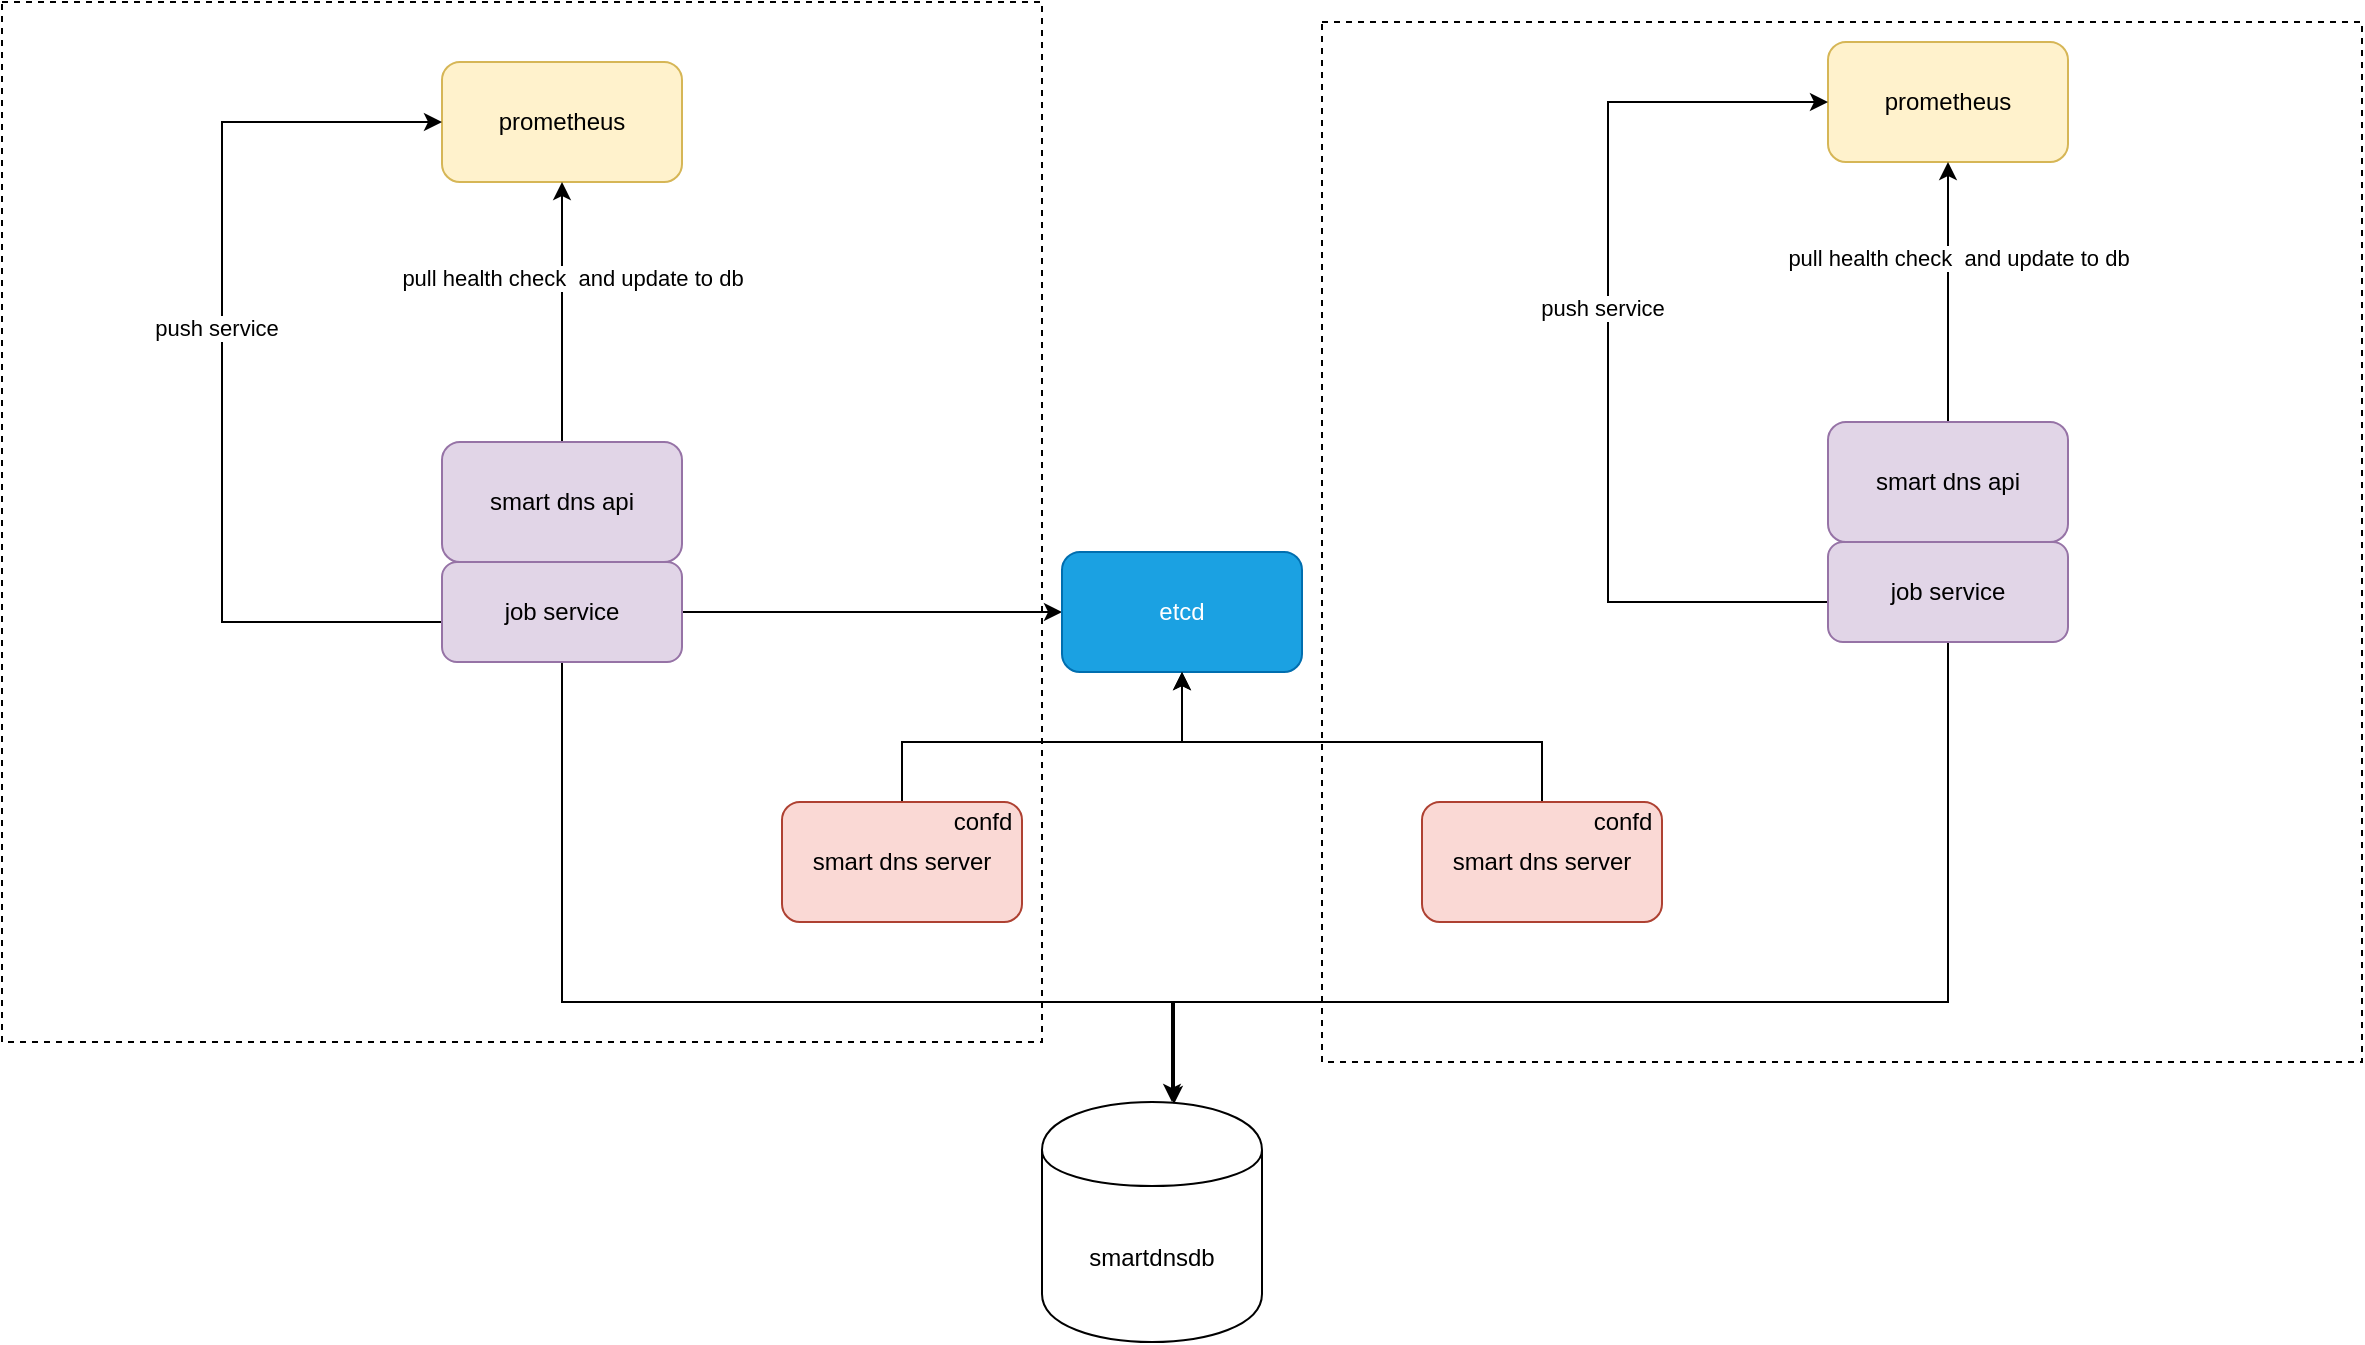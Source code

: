 <mxfile version="13.4.2" type="github"><diagram id="uKuQTZG1gPkUX64MJC-e" name="Page-1"><mxGraphModel dx="1993" dy="747" grid="1" gridSize="10" guides="1" tooltips="1" connect="1" arrows="1" fold="1" page="1" pageScale="1" pageWidth="827" pageHeight="1169" math="0" shadow="0"><root><mxCell id="0"/><mxCell id="1" parent="0"/><mxCell id="uCuIHtKNulPT7v5ulGnK-32" value="" style="whiteSpace=wrap;html=1;aspect=fixed;dashed=1;shadow=0;fillColor=none;" vertex="1" parent="1"><mxGeometry x="590" y="210" width="520" height="520" as="geometry"/></mxCell><mxCell id="3jTWvY55dFx0m-BOUwgu-13" value="prometheus" style="rounded=1;whiteSpace=wrap;html=1;fillColor=#fff2cc;strokeColor=#d6b656;" parent="1" vertex="1"><mxGeometry x="150" y="230" width="120" height="60" as="geometry"/></mxCell><mxCell id="3jTWvY55dFx0m-BOUwgu-19" style="edgeStyle=orthogonalEdgeStyle;rounded=0;orthogonalLoop=1;jettySize=auto;html=1;" parent="1" source="3jTWvY55dFx0m-BOUwgu-14" target="3jTWvY55dFx0m-BOUwgu-13" edge="1"><mxGeometry relative="1" as="geometry"/></mxCell><mxCell id="3jTWvY55dFx0m-BOUwgu-20" value="pull health check&amp;nbsp; and update to db" style="edgeLabel;html=1;align=center;verticalAlign=middle;resizable=0;points=[];" parent="3jTWvY55dFx0m-BOUwgu-19" vertex="1" connectable="0"><mxGeometry x="0.262" y="-5" relative="1" as="geometry"><mxPoint as="offset"/></mxGeometry></mxCell><mxCell id="3jTWvY55dFx0m-BOUwgu-14" value="smart dns api" style="rounded=1;whiteSpace=wrap;html=1;fillColor=#e1d5e7;strokeColor=#9673a6;" parent="1" vertex="1"><mxGeometry x="150" y="420" width="120" height="60" as="geometry"/></mxCell><mxCell id="3jTWvY55dFx0m-BOUwgu-17" style="edgeStyle=orthogonalEdgeStyle;rounded=0;orthogonalLoop=1;jettySize=auto;html=1;exitX=0;exitY=0.5;exitDx=0;exitDy=0;entryX=0;entryY=0.5;entryDx=0;entryDy=0;" parent="1" source="3jTWvY55dFx0m-BOUwgu-15" target="3jTWvY55dFx0m-BOUwgu-13" edge="1"><mxGeometry relative="1" as="geometry"><Array as="points"><mxPoint x="40" y="510"/><mxPoint x="40" y="260"/></Array></mxGeometry></mxCell><mxCell id="3jTWvY55dFx0m-BOUwgu-18" value="push service" style="edgeLabel;html=1;align=center;verticalAlign=middle;resizable=0;points=[];" parent="3jTWvY55dFx0m-BOUwgu-17" vertex="1" connectable="0"><mxGeometry x="0.106" y="3" relative="1" as="geometry"><mxPoint as="offset"/></mxGeometry></mxCell><mxCell id="3jTWvY55dFx0m-BOUwgu-24" style="edgeStyle=orthogonalEdgeStyle;rounded=0;orthogonalLoop=1;jettySize=auto;html=1;exitX=1;exitY=0.5;exitDx=0;exitDy=0;entryX=0;entryY=0.5;entryDx=0;entryDy=0;" parent="1" source="3jTWvY55dFx0m-BOUwgu-15" target="3jTWvY55dFx0m-BOUwgu-16" edge="1"><mxGeometry relative="1" as="geometry"/></mxCell><mxCell id="3jTWvY55dFx0m-BOUwgu-26" style="edgeStyle=orthogonalEdgeStyle;rounded=0;orthogonalLoop=1;jettySize=auto;html=1;" parent="1" source="3jTWvY55dFx0m-BOUwgu-15" edge="1"><mxGeometry relative="1" as="geometry"><mxPoint x="515" y="750" as="targetPoint"/><Array as="points"><mxPoint x="210" y="700"/><mxPoint x="515" y="700"/></Array></mxGeometry></mxCell><mxCell id="3jTWvY55dFx0m-BOUwgu-15" value="job service" style="rounded=1;whiteSpace=wrap;html=1;fillColor=#e1d5e7;strokeColor=#9673a6;" parent="1" vertex="1"><mxGeometry x="150" y="480" width="120" height="50" as="geometry"/></mxCell><mxCell id="3jTWvY55dFx0m-BOUwgu-16" value="etcd" style="rounded=1;whiteSpace=wrap;html=1;fillColor=#1ba1e2;strokeColor=#006EAF;fontColor=#ffffff;" parent="1" vertex="1"><mxGeometry x="460" y="475" width="120" height="60" as="geometry"/></mxCell><mxCell id="3jTWvY55dFx0m-BOUwgu-23" style="edgeStyle=orthogonalEdgeStyle;rounded=0;orthogonalLoop=1;jettySize=auto;html=1;exitX=0.5;exitY=0;exitDx=0;exitDy=0;" parent="1" source="3jTWvY55dFx0m-BOUwgu-21" target="3jTWvY55dFx0m-BOUwgu-16" edge="1"><mxGeometry relative="1" as="geometry"><Array as="points"><mxPoint x="380" y="570"/><mxPoint x="520" y="570"/></Array></mxGeometry></mxCell><mxCell id="3jTWvY55dFx0m-BOUwgu-21" value="smart dns server" style="rounded=1;whiteSpace=wrap;html=1;fillColor=#fad9d5;strokeColor=#ae4132;" parent="1" vertex="1"><mxGeometry x="320" y="600" width="120" height="60" as="geometry"/></mxCell><mxCell id="3jTWvY55dFx0m-BOUwgu-22" value="confd" style="text;html=1;align=center;verticalAlign=middle;resizable=0;points=[];autosize=1;" parent="1" vertex="1"><mxGeometry x="400" y="600" width="40" height="20" as="geometry"/></mxCell><mxCell id="3jTWvY55dFx0m-BOUwgu-25" value="smartdnsdb" style="shape=cylinder;whiteSpace=wrap;html=1;boundedLbl=1;backgroundOutline=1;" parent="1" vertex="1"><mxGeometry x="450" y="750" width="110" height="120" as="geometry"/></mxCell><mxCell id="uCuIHtKNulPT7v5ulGnK-3" value="prometheus" style="rounded=1;whiteSpace=wrap;html=1;fillColor=#fff2cc;strokeColor=#d6b656;" vertex="1" parent="1"><mxGeometry x="843" y="220" width="120" height="60" as="geometry"/></mxCell><mxCell id="uCuIHtKNulPT7v5ulGnK-4" style="edgeStyle=orthogonalEdgeStyle;rounded=0;orthogonalLoop=1;jettySize=auto;html=1;" edge="1" parent="1" source="uCuIHtKNulPT7v5ulGnK-6" target="uCuIHtKNulPT7v5ulGnK-3"><mxGeometry relative="1" as="geometry"/></mxCell><mxCell id="uCuIHtKNulPT7v5ulGnK-5" value="pull health check&amp;nbsp; and update to db" style="edgeLabel;html=1;align=center;verticalAlign=middle;resizable=0;points=[];" vertex="1" connectable="0" parent="uCuIHtKNulPT7v5ulGnK-4"><mxGeometry x="0.262" y="-5" relative="1" as="geometry"><mxPoint as="offset"/></mxGeometry></mxCell><mxCell id="uCuIHtKNulPT7v5ulGnK-6" value="smart dns api" style="rounded=1;whiteSpace=wrap;html=1;fillColor=#e1d5e7;strokeColor=#9673a6;" vertex="1" parent="1"><mxGeometry x="843" y="410" width="120" height="60" as="geometry"/></mxCell><mxCell id="uCuIHtKNulPT7v5ulGnK-7" style="edgeStyle=orthogonalEdgeStyle;rounded=0;orthogonalLoop=1;jettySize=auto;html=1;exitX=0;exitY=0.5;exitDx=0;exitDy=0;entryX=0;entryY=0.5;entryDx=0;entryDy=0;" edge="1" parent="1" source="uCuIHtKNulPT7v5ulGnK-10" target="uCuIHtKNulPT7v5ulGnK-3"><mxGeometry relative="1" as="geometry"><Array as="points"><mxPoint x="733" y="500"/><mxPoint x="733" y="250"/></Array></mxGeometry></mxCell><mxCell id="uCuIHtKNulPT7v5ulGnK-8" value="push service" style="edgeLabel;html=1;align=center;verticalAlign=middle;resizable=0;points=[];" vertex="1" connectable="0" parent="uCuIHtKNulPT7v5ulGnK-7"><mxGeometry x="0.106" y="3" relative="1" as="geometry"><mxPoint as="offset"/></mxGeometry></mxCell><mxCell id="uCuIHtKNulPT7v5ulGnK-31" style="edgeStyle=orthogonalEdgeStyle;rounded=0;orthogonalLoop=1;jettySize=auto;html=1;entryX=0.6;entryY=0.008;entryDx=0;entryDy=0;entryPerimeter=0;" edge="1" parent="1" source="uCuIHtKNulPT7v5ulGnK-10" target="3jTWvY55dFx0m-BOUwgu-25"><mxGeometry relative="1" as="geometry"><Array as="points"><mxPoint x="903" y="700"/><mxPoint x="516" y="700"/></Array></mxGeometry></mxCell><mxCell id="uCuIHtKNulPT7v5ulGnK-10" value="job service" style="rounded=1;whiteSpace=wrap;html=1;fillColor=#e1d5e7;strokeColor=#9673a6;" vertex="1" parent="1"><mxGeometry x="843" y="470" width="120" height="50" as="geometry"/></mxCell><mxCell id="uCuIHtKNulPT7v5ulGnK-30" style="edgeStyle=orthogonalEdgeStyle;rounded=0;orthogonalLoop=1;jettySize=auto;html=1;entryX=0.5;entryY=1;entryDx=0;entryDy=0;exitX=0.5;exitY=0;exitDx=0;exitDy=0;" edge="1" parent="1" source="uCuIHtKNulPT7v5ulGnK-13" target="3jTWvY55dFx0m-BOUwgu-16"><mxGeometry relative="1" as="geometry"><mxPoint x="570" y="540" as="targetPoint"/><Array as="points"><mxPoint x="700" y="570"/><mxPoint x="520" y="570"/></Array></mxGeometry></mxCell><mxCell id="uCuIHtKNulPT7v5ulGnK-13" value="smart dns server" style="rounded=1;whiteSpace=wrap;html=1;fillColor=#fad9d5;strokeColor=#ae4132;" vertex="1" parent="1"><mxGeometry x="640" y="600" width="120" height="60" as="geometry"/></mxCell><mxCell id="uCuIHtKNulPT7v5ulGnK-14" value="confd" style="text;html=1;align=center;verticalAlign=middle;resizable=0;points=[];autosize=1;" vertex="1" parent="1"><mxGeometry x="720" y="600" width="40" height="20" as="geometry"/></mxCell><mxCell id="uCuIHtKNulPT7v5ulGnK-33" value="" style="whiteSpace=wrap;html=1;aspect=fixed;dashed=1;shadow=0;fillColor=none;" vertex="1" parent="1"><mxGeometry x="-70" y="200" width="520" height="520" as="geometry"/></mxCell></root></mxGraphModel></diagram></mxfile>